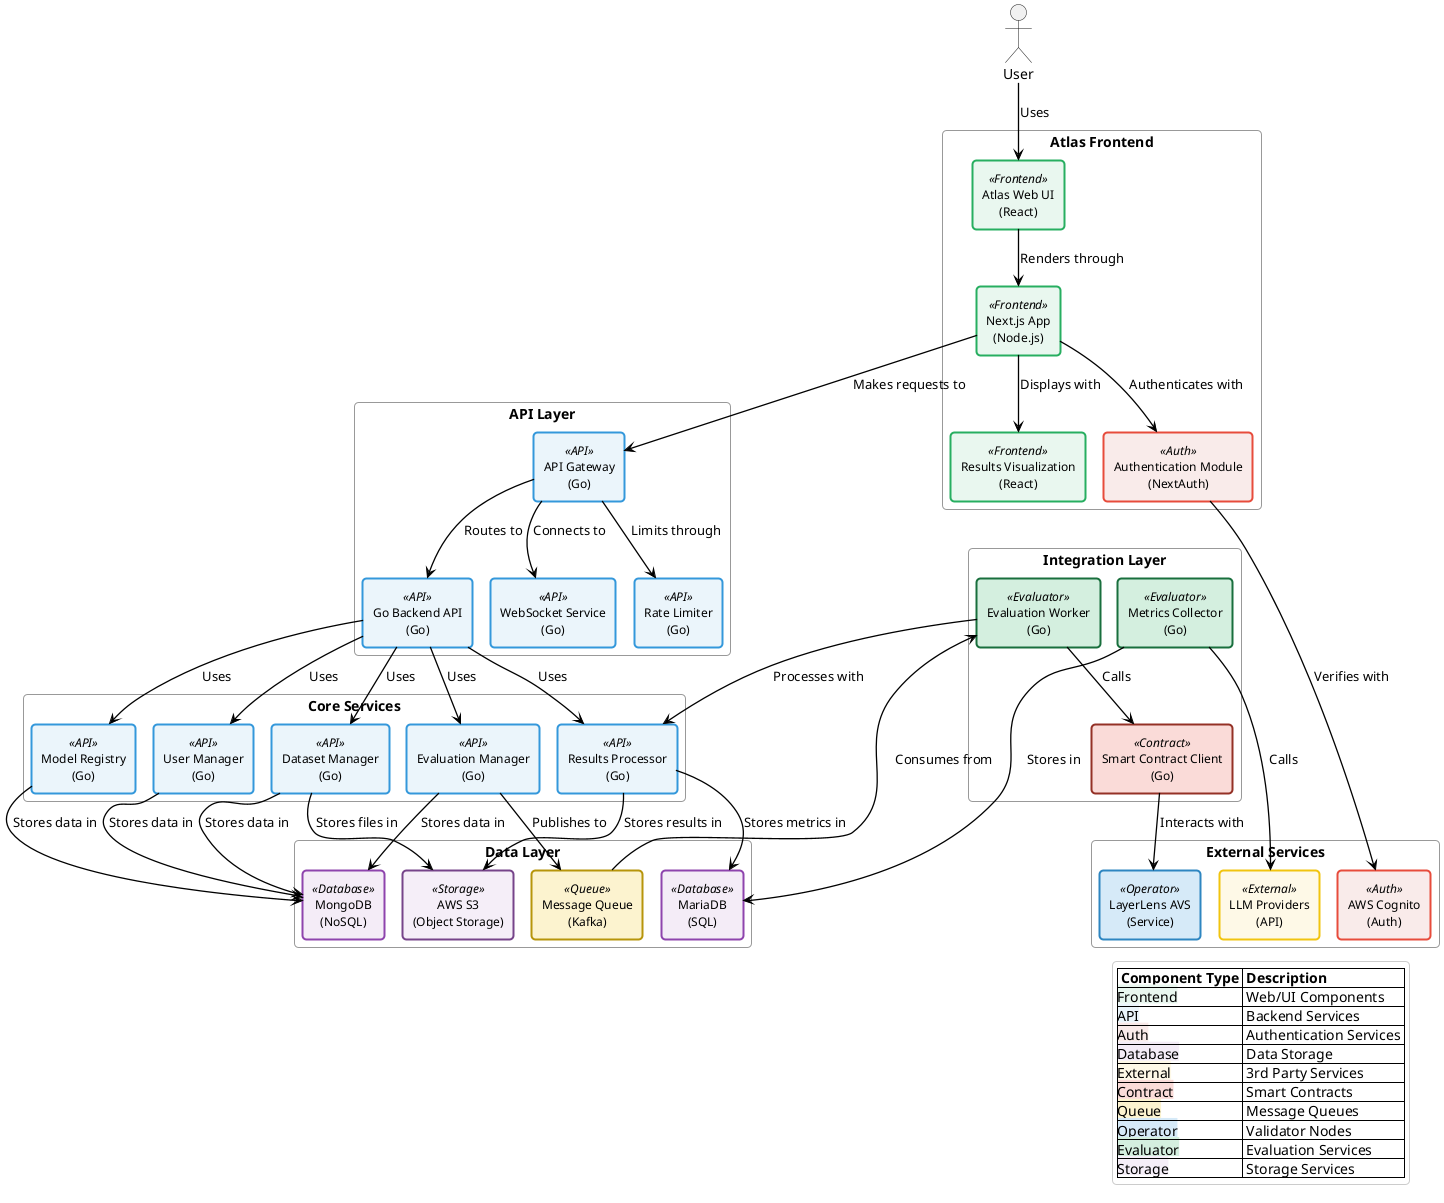 @startuml atlas-architecture
!pragma layout smetana

' Define custom colors to match sequence diagrams
skinparam component<<Frontend>> {
  BackgroundColor #E9F7EF
  BorderColor #27AE60
  BorderThickness 2
}

skinparam component<<API>> {
  BackgroundColor #EBF5FB
  BorderColor #3498DB
  BorderThickness 2
}

skinparam component<<Auth>> {
  BackgroundColor #F9EBEA
  BorderColor #E74C3C
  BorderThickness 2
}

skinparam component<<Database>> {
  BackgroundColor #F4ECF7
  BorderColor #8E44AD
  BorderThickness 2
}

skinparam component<<External>> {
  BackgroundColor #FEF9E7
  BorderColor #F1C40F
  BorderThickness 2
}

skinparam component<<Contract>> {
  BackgroundColor #FADBD8
  BorderColor #943126
  BorderThickness 2
}

skinparam component<<Queue>> {
  BackgroundColor #FCF3CF
  BorderColor #B7950B
  BorderThickness 2
}

skinparam component<<Operator>> {
  BackgroundColor #D6EAF8
  BorderColor #2E86C1
  BorderThickness 2
}

skinparam component<<Evaluator>> {
  BackgroundColor #D4EFDF
  BorderColor #196F3D
  BorderThickness 2
}

skinparam component<<Storage>> {
  BackgroundColor #F5EEF8
  BorderColor #76448A
  BorderThickness 2
}

' Custom styling
skinparam ArrowColor #000000
skinparam ArrowThickness 1.3
skinparam defaultTextAlignment center
skinparam RoundCorner 8
skinparam titleFontSize 18
skinparam titleFontStyle bold
skinparam ComponentStyle rectangle
skinparam componentBorderThickness 1.5
skinparam componentFontSize 12
skinparam componentFontName Arial
skinparam PackageStyle rectangle
skinparam packageBackgroundColor transparent
skinparam packageBorderColor #999999
skinparam legendBackgroundColor #FFFFFF
skinparam legendBorderColor #CCCCCC
skinparam database<<Database>> {
  BackgroundColor #F4ECF7
  BorderColor #8E44AD
  BorderThickness 2
}

skinparam queue<<Queue>> {
  BackgroundColor #FCF3CF
  BorderColor #B7950B
  BorderThickness 2
}

actor "User" as user

package "Atlas Frontend" {
  [Atlas Web UI\n(React)] as web_ui <<Frontend>>
  [Next.js App\n(Node.js)] as nextjs <<Frontend>>
  [Authentication Module\n(NextAuth)] as auth <<Auth>>
  [Results Visualization\n(React)] as viz <<Frontend>>
}

package "API Layer" {
  [API Gateway\n(Go)] as api_gw <<API>>
  [Go Backend API\n(Go)] as go_backend <<API>>
  [WebSocket Service\n(Go)] as websocket <<API>>
  [Rate Limiter\n(Go)] as rate_limiter <<API>>
}

package "Core Services" {
  [Evaluation Manager\n(Go)] as eval_manager <<API>>
  [Model Registry\n(Go)] as model_registry <<API>>
  [Dataset Manager\n(Go)] as dataset_manager <<API>>
  [User Manager\n(Go)] as user_manager <<API>>
  [Results Processor\n(Go)] as results_processor <<API>>
}

package "Integration Layer" {
  [Evaluation Worker\n(Go)] as worker <<Evaluator>>
  [Smart Contract Client\n(Go)] as contract_client <<Contract>>
  [Metrics Collector\n(Go)] as metrics <<Evaluator>>
}

package "Data Layer" {
  [MongoDB\n(NoSQL)] as mongodb <<Database>>
  [MariaDB\n(SQL)] as mariadb <<Database>>
  [AWS S3\n(Object Storage)] as s3 <<Storage>>
  [Message Queue\n(Kafka)] as queue <<Queue>>
}

package "External Services" {
  [AWS Cognito\n(Auth)] as cognito <<Auth>>
  [LayerLens AVS\n(Service)] as avs <<Operator>>
  [LLM Providers\n(API)] as llms <<External>>
}

user --> web_ui : Uses
web_ui --> nextjs : Renders through
nextjs --> auth : Authenticates with
nextjs --> viz : Displays with
nextjs --> api_gw : Makes requests to

auth --> cognito : Verifies with
api_gw --> go_backend : Routes to
api_gw --> websocket : Connects to
api_gw --> rate_limiter : Limits through

go_backend --> eval_manager : Uses
go_backend --> model_registry : Uses
go_backend --> dataset_manager : Uses
go_backend --> user_manager : Uses
go_backend --> results_processor : Uses

eval_manager --> mongodb : Stores data in
model_registry --> mongodb : Stores data in
dataset_manager --> mongodb : Stores data in
user_manager --> mongodb : Stores data in
results_processor --> mariadb : Stores metrics in

eval_manager --> queue : Publishes to
queue --> worker : Consumes from
worker --> contract_client : Calls
worker --> results_processor : Processes with
contract_client --> avs : Interacts with
metrics --> llms : Calls
metrics --> mariadb : Stores in

dataset_manager --> s3 : Stores files in
results_processor --> s3 : Stores results in

' Add color-coding legend
legend right
  |= Component Type |= Description |
  |<back:#E9F7EF><color:black>Frontend</color></back>| Web/UI Components |
  |<back:#EBF5FB><color:black>API</color></back>| Backend Services |
  |<back:#F9EBEA><color:black>Auth</color></back>| Authentication Services |
  |<back:#F4ECF7><color:black>Database</color></back>| Data Storage |
  |<back:#FEF9E7><color:black>External</color></back>| 3rd Party Services |
  |<back:#FADBD8><color:black>Contract</color></back>| Smart Contracts |
  |<back:#FCF3CF><color:black>Queue</color></back>| Message Queues |
  |<back:#D6EAF8><color:black>Operator</color></back>| Validator Nodes |
  |<back:#D4EFDF><color:black>Evaluator</color></back>| Evaluation Services |
  |<back:#F5EEF8><color:black>Storage</color></back>| Storage Services |
endlegend

@enduml